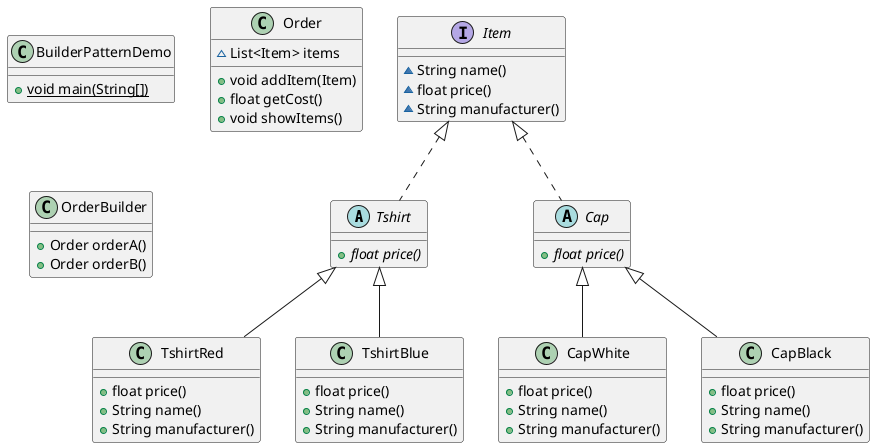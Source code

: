 @startuml
abstract class Tshirt {
+ {abstract}float price()
}
class CapWhite {
+ float price()
+ String name()
+ String manufacturer()
}
class TshirtRed {
+ float price()
+ String name()
+ String manufacturer()
}
class BuilderPatternDemo {
+ {static} void main(String[])
}
class Order {
~ List<Item> items
+ void addItem(Item)
+ float getCost()
+ void showItems()
}
class CapBlack {
+ float price()
+ String name()
+ String manufacturer()
}
class OrderBuilder {
+ Order orderA()
+ Order orderB()
}
class TshirtBlue {
+ float price()
+ String name()
+ String manufacturer()
}
interface Item {
~ String name()
~ float price()
~ String manufacturer()
}
abstract class Cap {
+ {abstract}float price()
}


Item <|.. Tshirt
Cap <|-- CapWhite
Tshirt <|-- TshirtRed
Cap <|-- CapBlack
Tshirt <|-- TshirtBlue
Item <|.. Cap
@enduml
